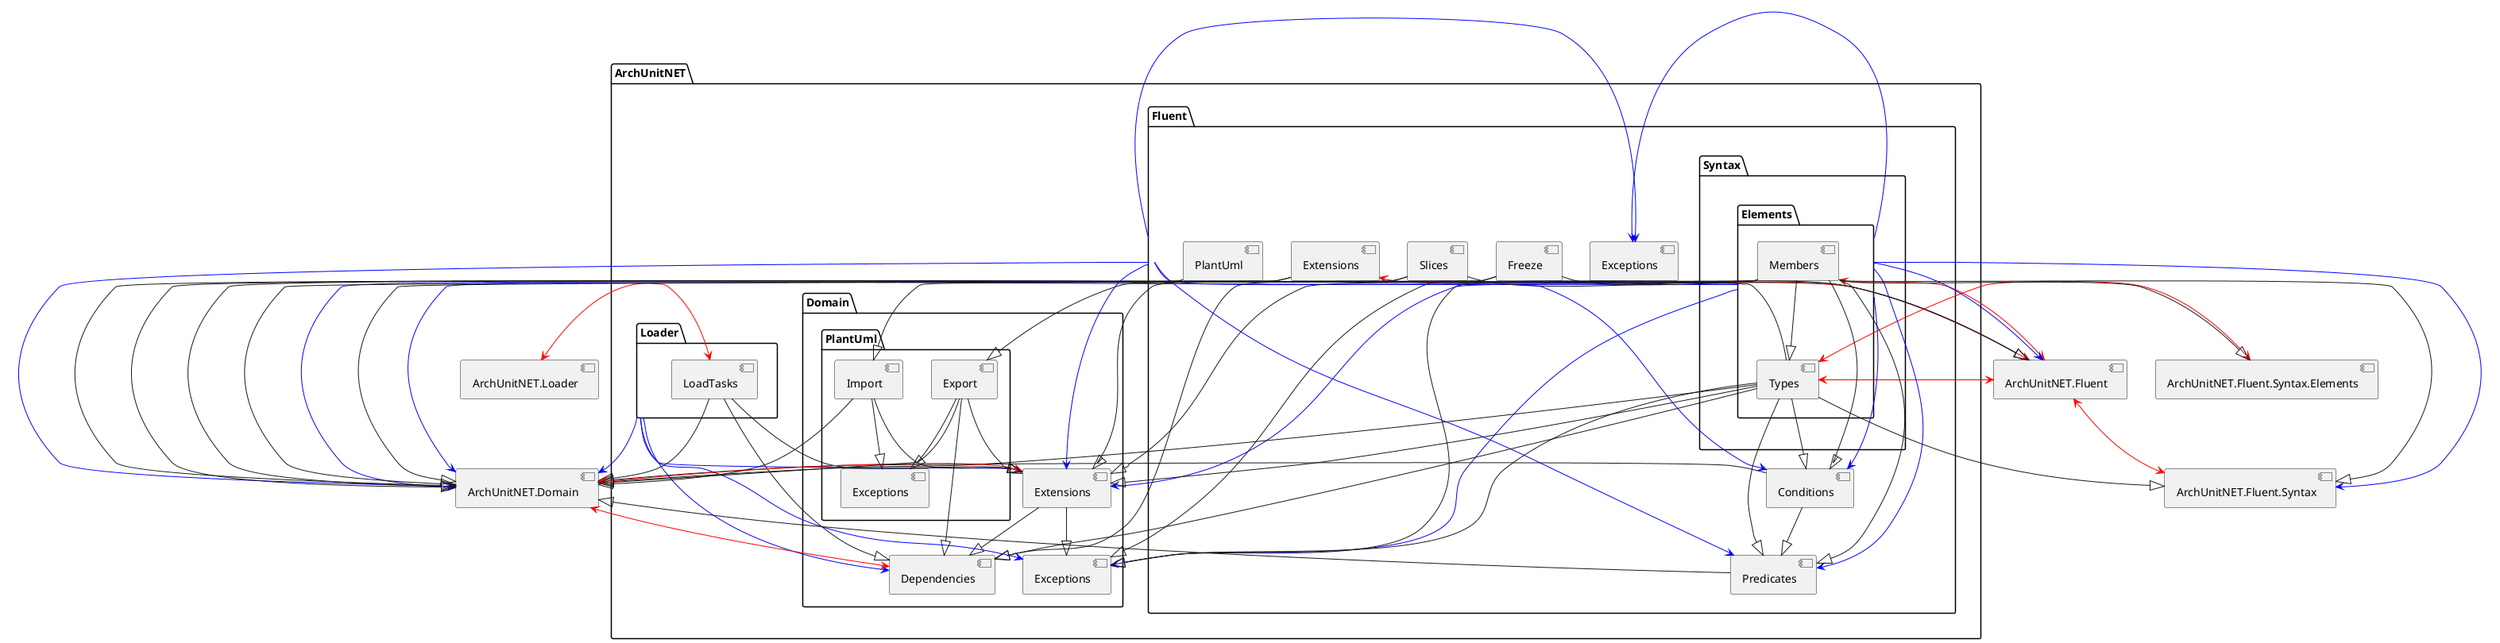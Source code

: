 @startuml
package ArchUnitNET{
package Loader{
[LoadTasks] as ArchUnitNET.Loader.LoadTasks
}
}
package ArchUnitNET{
package Fluent{
package Syntax{
package Elements{
[Types] as ArchUnitNET.Fluent.Syntax.Elements.Types
}
}
}
}
package ArchUnitNET{
package Fluent{
package Syntax{
package Elements{
[Members] as ArchUnitNET.Fluent.Syntax.Elements.Members
}
}
}
}
package ArchUnitNET{
package Fluent{
[Slices] as ArchUnitNET.Fluent.Slices
}
}
package ArchUnitNET{
package Fluent{
[Predicates] as ArchUnitNET.Fluent.Predicates
}
}
package ArchUnitNET{
package Fluent{
[PlantUml] as ArchUnitNET.Fluent.PlantUml
}
}
package ArchUnitNET{
package Fluent{
[Freeze] as ArchUnitNET.Fluent.Freeze
}
}
package ArchUnitNET{
package Fluent{
[Extensions] as ArchUnitNET.Fluent.Extensions
}
}
package ArchUnitNET{
package Fluent{
[Exceptions] as ArchUnitNET.Fluent.Exceptions
}
}
package ArchUnitNET{
package Fluent{
[Conditions] as ArchUnitNET.Fluent.Conditions
}
}
package ArchUnitNET{
package Domain{
package PlantUml{
[Import] as ArchUnitNET.Domain.PlantUml.Import
}
}
}
package ArchUnitNET{
package Domain{
package PlantUml{
[Export] as ArchUnitNET.Domain.PlantUml.Export
}
}
}
package ArchUnitNET{
package Domain{
package PlantUml{
[Exceptions] as ArchUnitNET.Domain.PlantUml.Exceptions
}
}
}
package ArchUnitNET{
package Domain{
[Extensions] as ArchUnitNET.Domain.Extensions
}
}
package ArchUnitNET{
package Domain{
[Exceptions] as ArchUnitNET.Domain.Exceptions
}
}
package ArchUnitNET{
package Domain{
[Dependencies] as ArchUnitNET.Domain.Dependencies
}
}
[ArchUnitNET.Loader] <-[#red]> [ArchUnitNET.Loader.LoadTasks]
Loader -[#blue]> [ArchUnitNET.Domain]
Loader -[#blue]> [ArchUnitNET.Domain.Extensions]
Loader -[#blue]> [ArchUnitNET.Domain.Exceptions]
Loader -[#blue]> [ArchUnitNET.Domain.Dependencies]
[ArchUnitNET.Loader.LoadTasks] --|> [ArchUnitNET.Domain]
[ArchUnitNET.Loader.LoadTasks] --|> [ArchUnitNET.Domain.Extensions]
[ArchUnitNET.Loader.LoadTasks] --|> [ArchUnitNET.Domain.Dependencies]
[ArchUnitNET.Fluent] <-[#red]> [ArchUnitNET.Fluent.Syntax]
[ArchUnitNET.Fluent] <-[#red]> [ArchUnitNET.Fluent.Syntax.Elements.Types]
[ArchUnitNET.Fluent] <-[#red]> [ArchUnitNET.Fluent.Syntax.Elements.Members]
Fluent -[#blue]> [ArchUnitNET.Fluent.Predicates]
[ArchUnitNET.Fluent] <-[#red]> [ArchUnitNET.Fluent.Extensions]
Fluent -[#blue]> [ArchUnitNET.Fluent.Exceptions]
Fluent -[#blue]> [ArchUnitNET.Fluent.Conditions]
Fluent -[#blue]> [ArchUnitNET.Domain]
Fluent -[#blue]> [ArchUnitNET.Domain.Extensions]
Syntax -[#blue]> [ArchUnitNET.Domain]
Elements -[#blue]> [ArchUnitNET.Fluent]
Elements -[#blue]> [ArchUnitNET.Fluent.Syntax]
[ArchUnitNET.Fluent.Syntax.Elements] <-[#red]> [ArchUnitNET.Fluent.Syntax.Elements.Types]
Elements -[#blue]> [ArchUnitNET.Fluent.Predicates]
Elements -[#blue]> [ArchUnitNET.Fluent.Exceptions]
Elements -[#blue]> [ArchUnitNET.Fluent.Conditions]
Elements -[#blue]> [ArchUnitNET.Domain]
Elements -[#blue]> [ArchUnitNET.Domain.Extensions]
Elements -[#blue]> [ArchUnitNET.Domain.Exceptions]
[ArchUnitNET.Fluent.Syntax.Elements.Types] --|> [ArchUnitNET.Fluent.Syntax]
[ArchUnitNET.Fluent.Syntax.Elements.Types] --|> [ArchUnitNET.Fluent.Predicates]
[ArchUnitNET.Fluent.Syntax.Elements.Types] --|> [ArchUnitNET.Fluent.Conditions]
[ArchUnitNET.Fluent.Syntax.Elements.Types] --|> [ArchUnitNET.Domain]
[ArchUnitNET.Fluent.Syntax.Elements.Types] --|> [ArchUnitNET.Domain.PlantUml.Import]
[ArchUnitNET.Fluent.Syntax.Elements.Types] --|> [ArchUnitNET.Domain.Extensions]
[ArchUnitNET.Fluent.Syntax.Elements.Types] --|> [ArchUnitNET.Domain.Exceptions]
[ArchUnitNET.Fluent.Syntax.Elements.Types] --|> [ArchUnitNET.Domain.Dependencies]
[ArchUnitNET.Fluent.Syntax.Elements.Members] --|> [ArchUnitNET.Fluent.Syntax]
[ArchUnitNET.Fluent.Syntax.Elements.Members] --|> [ArchUnitNET.Fluent.Syntax.Elements]
[ArchUnitNET.Fluent.Syntax.Elements.Members] --|> [ArchUnitNET.Fluent.Syntax.Elements.Types]
[ArchUnitNET.Fluent.Syntax.Elements.Members] --|> [ArchUnitNET.Fluent.Predicates]
[ArchUnitNET.Fluent.Syntax.Elements.Members] --|> [ArchUnitNET.Fluent.Conditions]
[ArchUnitNET.Fluent.Syntax.Elements.Members] --|> [ArchUnitNET.Domain]
[ArchUnitNET.Fluent.Syntax.Elements.Members] --|> [ArchUnitNET.Domain.Extensions]
[ArchUnitNET.Fluent.Syntax.Elements.Members] --|> [ArchUnitNET.Domain.Exceptions]
[ArchUnitNET.Fluent.Slices] --|> [ArchUnitNET.Fluent]
[ArchUnitNET.Fluent.Slices] --|> [ArchUnitNET.Domain]
[ArchUnitNET.Fluent.Slices] --|> [ArchUnitNET.Domain.Dependencies]
[ArchUnitNET.Fluent.Predicates] --|> [ArchUnitNET.Domain]
[ArchUnitNET.Fluent.PlantUml] --|> [ArchUnitNET.Domain]
[ArchUnitNET.Fluent.PlantUml] --|> [ArchUnitNET.Domain.PlantUml.Export]
[ArchUnitNET.Fluent.Freeze] --|> [ArchUnitNET.Fluent]
[ArchUnitNET.Fluent.Freeze] --|> [ArchUnitNET.Domain]
[ArchUnitNET.Fluent.Freeze] --|> [ArchUnitNET.Domain.Exceptions]
[ArchUnitNET.Fluent.Extensions] --|> [ArchUnitNET.Domain]
[ArchUnitNET.Fluent.Extensions] --|> [ArchUnitNET.Domain.Extensions]
[ArchUnitNET.Fluent.Conditions] --|> [ArchUnitNET.Fluent.Predicates]
[ArchUnitNET.Fluent.Conditions] --|> [ArchUnitNET.Domain]
[ArchUnitNET.Domain] <-[#red]> [ArchUnitNET.Domain.Extensions]
[ArchUnitNET.Domain] <-[#red]> [ArchUnitNET.Domain.Dependencies]
[ArchUnitNET.Domain.PlantUml.Import] --|> [ArchUnitNET.Domain]
[ArchUnitNET.Domain.PlantUml.Import] --|> [ArchUnitNET.Domain.PlantUml.Exceptions]
[ArchUnitNET.Domain.PlantUml.Import] --|> [ArchUnitNET.Domain.Extensions]
[ArchUnitNET.Domain.PlantUml.Export] --|> [ArchUnitNET.Domain]
[ArchUnitNET.Domain.PlantUml.Export] --|> [ArchUnitNET.Domain.PlantUml.Exceptions]
[ArchUnitNET.Domain.PlantUml.Export] --|> [ArchUnitNET.Domain.Extensions]
[ArchUnitNET.Domain.PlantUml.Export] --|> [ArchUnitNET.Domain.Dependencies]
[ArchUnitNET.Domain.Extensions] --|> [ArchUnitNET.Domain.Exceptions]
[ArchUnitNET.Domain.Extensions] --|> [ArchUnitNET.Domain.Dependencies]
@enduml
